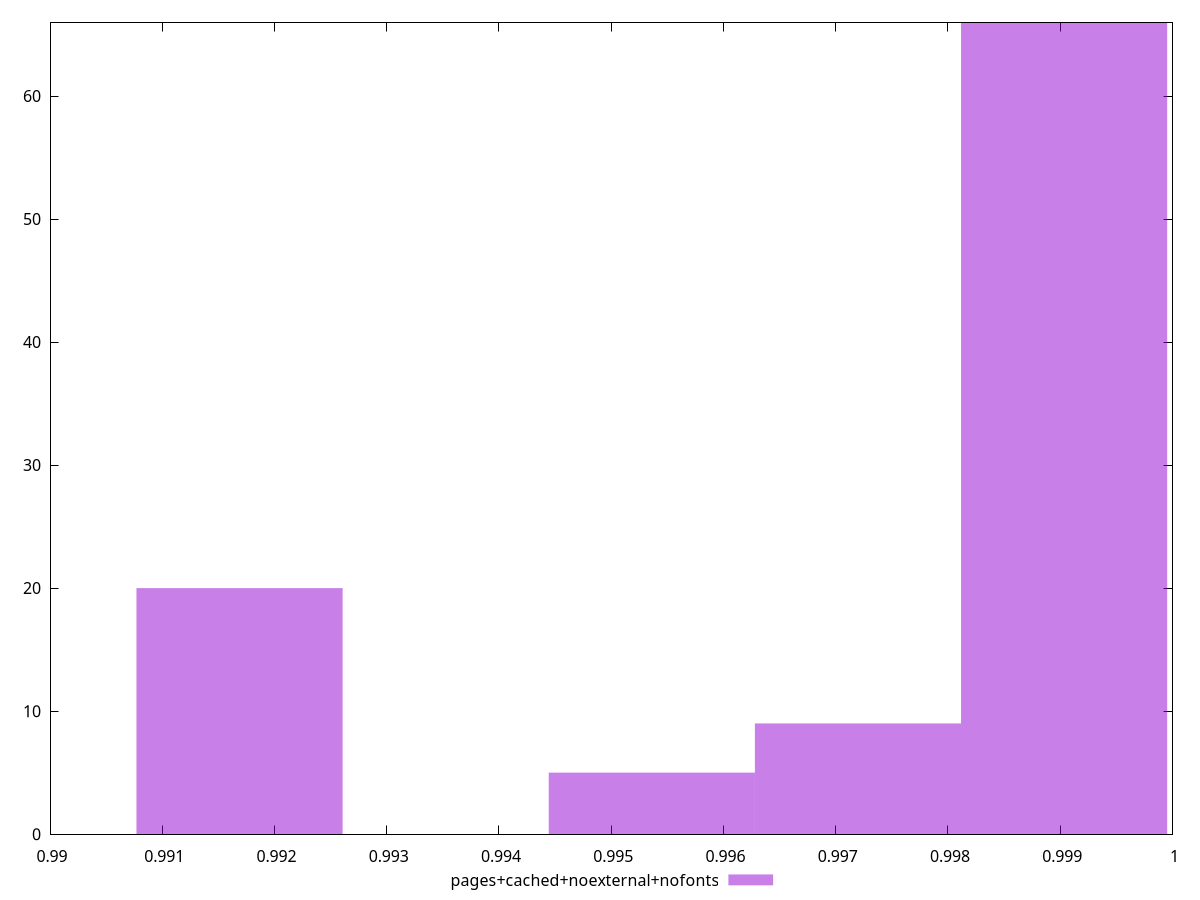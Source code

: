 $_pagesCachedNoexternalNofonts <<EOF
0.9990343722179089 66
0.9971979119748613 9
0.9953614517318137 5
0.9916885312457184 20
EOF
set key outside below
set terminal pngcairo
set output "report_00006_2020-11-02T20-21-41.718Z/first-cpu-idle/pages+cached+noexternal+nofonts//hist.png"
set yrange [0:66]
set boxwidth 0.0018364602430476268
set style fill transparent solid 0.5 noborder
plot $_pagesCachedNoexternalNofonts title "pages+cached+noexternal+nofonts" with boxes ,